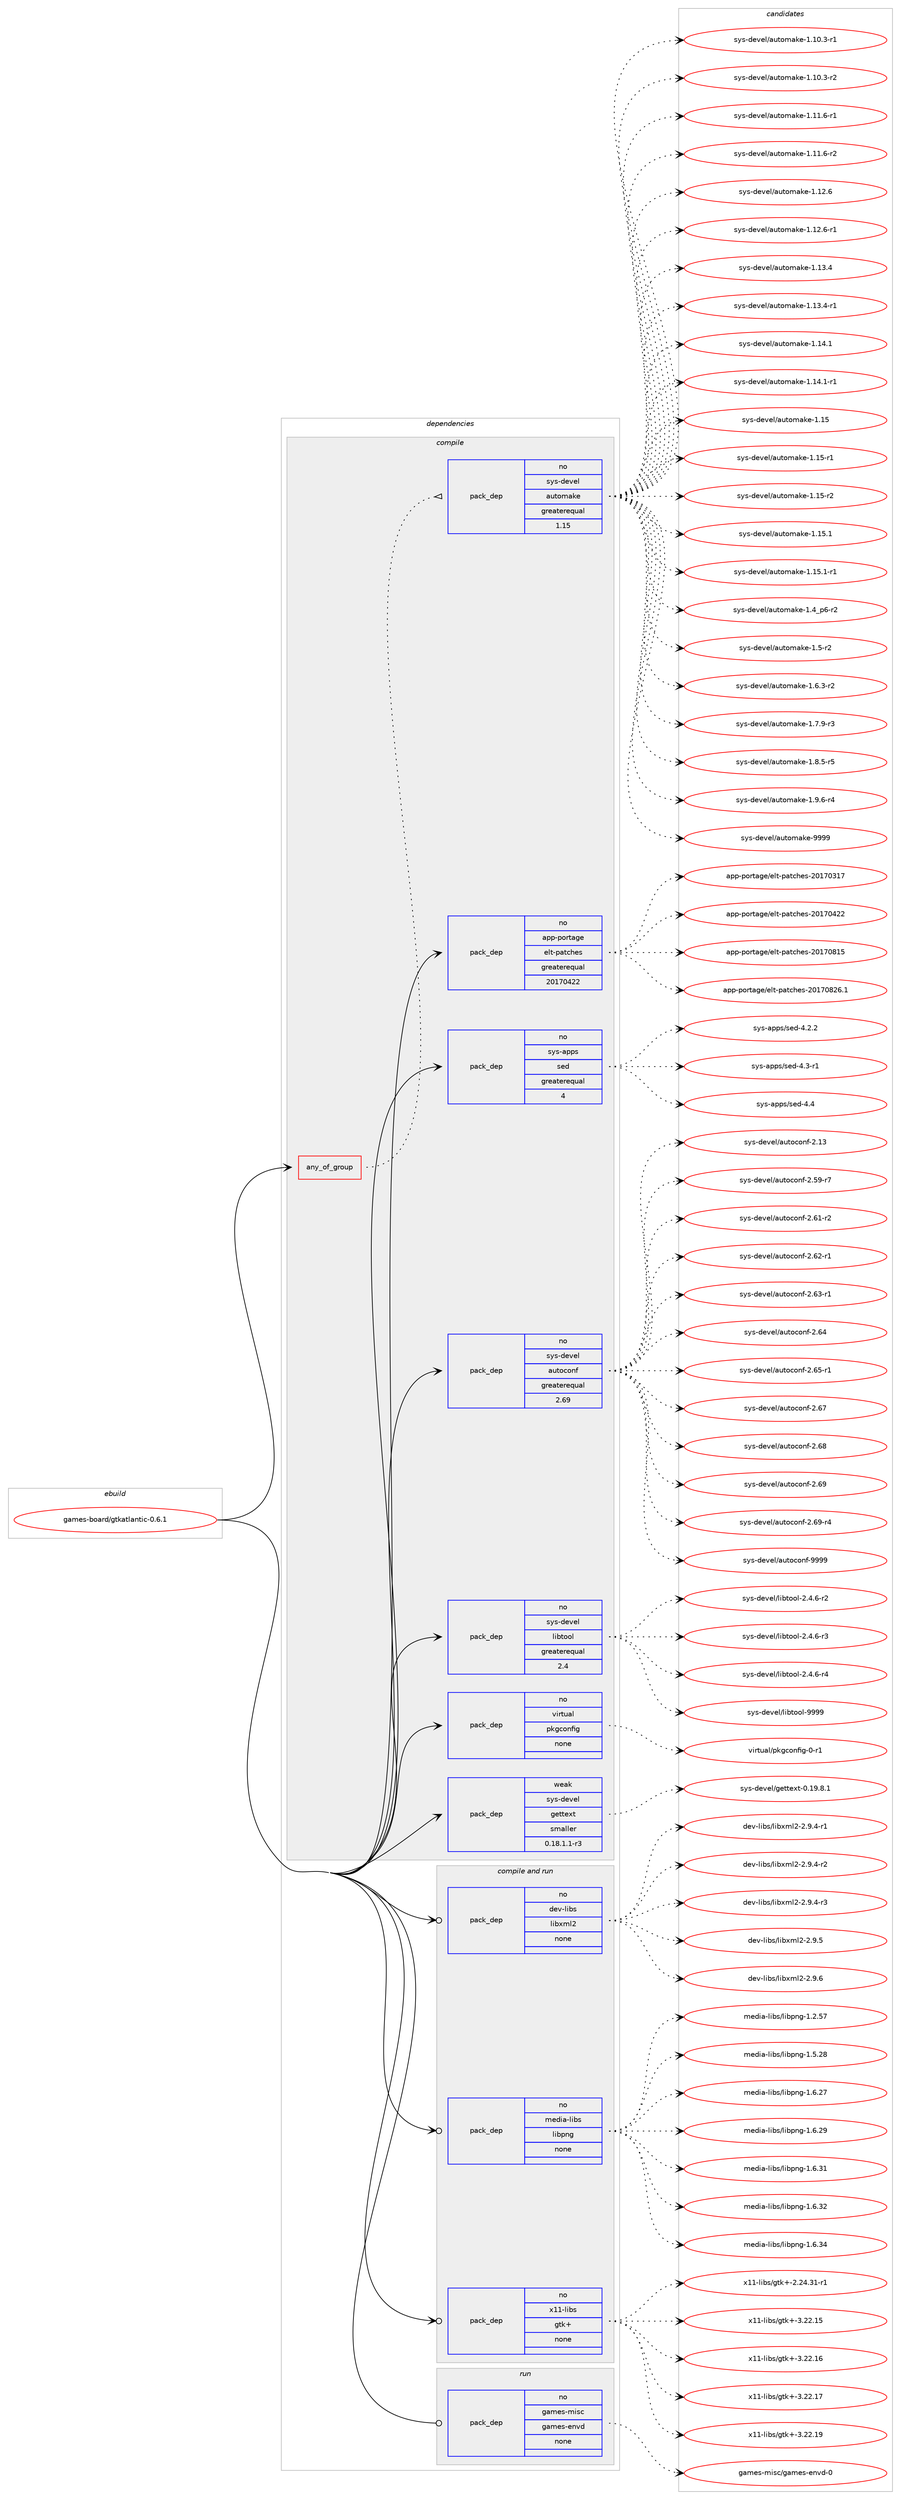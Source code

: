 digraph prolog {

# *************
# Graph options
# *************

newrank=true;
concentrate=true;
compound=true;
graph [rankdir=LR,fontname=Helvetica,fontsize=10,ranksep=1.5];#, ranksep=2.5, nodesep=0.2];
edge  [arrowhead=vee];
node  [fontname=Helvetica,fontsize=10];

# **********
# The ebuild
# **********

subgraph cluster_leftcol {
color=gray;
rank=same;
label=<<i>ebuild</i>>;
id [label="games-board/gtkatlantic-0.6.1", color=red, width=4, href="../games-board/gtkatlantic-0.6.1.svg"];
}

# ****************
# The dependencies
# ****************

subgraph cluster_midcol {
color=gray;
label=<<i>dependencies</i>>;
subgraph cluster_compile {
fillcolor="#eeeeee";
style=filled;
label=<<i>compile</i>>;
subgraph any4392 {
dependency295447 [label=<<TABLE BORDER="0" CELLBORDER="1" CELLSPACING="0" CELLPADDING="4"><TR><TD CELLPADDING="10">any_of_group</TD></TR></TABLE>>, shape=none, color=red];subgraph pack211216 {
dependency295448 [label=<<TABLE BORDER="0" CELLBORDER="1" CELLSPACING="0" CELLPADDING="4" WIDTH="220"><TR><TD ROWSPAN="6" CELLPADDING="30">pack_dep</TD></TR><TR><TD WIDTH="110">no</TD></TR><TR><TD>sys-devel</TD></TR><TR><TD>automake</TD></TR><TR><TD>greaterequal</TD></TR><TR><TD>1.15</TD></TR></TABLE>>, shape=none, color=blue];
}
dependency295447:e -> dependency295448:w [weight=20,style="dotted",arrowhead="oinv"];
}
id:e -> dependency295447:w [weight=20,style="solid",arrowhead="vee"];
subgraph pack211217 {
dependency295449 [label=<<TABLE BORDER="0" CELLBORDER="1" CELLSPACING="0" CELLPADDING="4" WIDTH="220"><TR><TD ROWSPAN="6" CELLPADDING="30">pack_dep</TD></TR><TR><TD WIDTH="110">no</TD></TR><TR><TD>app-portage</TD></TR><TR><TD>elt-patches</TD></TR><TR><TD>greaterequal</TD></TR><TR><TD>20170422</TD></TR></TABLE>>, shape=none, color=blue];
}
id:e -> dependency295449:w [weight=20,style="solid",arrowhead="vee"];
subgraph pack211218 {
dependency295450 [label=<<TABLE BORDER="0" CELLBORDER="1" CELLSPACING="0" CELLPADDING="4" WIDTH="220"><TR><TD ROWSPAN="6" CELLPADDING="30">pack_dep</TD></TR><TR><TD WIDTH="110">no</TD></TR><TR><TD>sys-apps</TD></TR><TR><TD>sed</TD></TR><TR><TD>greaterequal</TD></TR><TR><TD>4</TD></TR></TABLE>>, shape=none, color=blue];
}
id:e -> dependency295450:w [weight=20,style="solid",arrowhead="vee"];
subgraph pack211219 {
dependency295451 [label=<<TABLE BORDER="0" CELLBORDER="1" CELLSPACING="0" CELLPADDING="4" WIDTH="220"><TR><TD ROWSPAN="6" CELLPADDING="30">pack_dep</TD></TR><TR><TD WIDTH="110">no</TD></TR><TR><TD>sys-devel</TD></TR><TR><TD>autoconf</TD></TR><TR><TD>greaterequal</TD></TR><TR><TD>2.69</TD></TR></TABLE>>, shape=none, color=blue];
}
id:e -> dependency295451:w [weight=20,style="solid",arrowhead="vee"];
subgraph pack211220 {
dependency295452 [label=<<TABLE BORDER="0" CELLBORDER="1" CELLSPACING="0" CELLPADDING="4" WIDTH="220"><TR><TD ROWSPAN="6" CELLPADDING="30">pack_dep</TD></TR><TR><TD WIDTH="110">no</TD></TR><TR><TD>sys-devel</TD></TR><TR><TD>libtool</TD></TR><TR><TD>greaterequal</TD></TR><TR><TD>2.4</TD></TR></TABLE>>, shape=none, color=blue];
}
id:e -> dependency295452:w [weight=20,style="solid",arrowhead="vee"];
subgraph pack211221 {
dependency295453 [label=<<TABLE BORDER="0" CELLBORDER="1" CELLSPACING="0" CELLPADDING="4" WIDTH="220"><TR><TD ROWSPAN="6" CELLPADDING="30">pack_dep</TD></TR><TR><TD WIDTH="110">no</TD></TR><TR><TD>virtual</TD></TR><TR><TD>pkgconfig</TD></TR><TR><TD>none</TD></TR><TR><TD></TD></TR></TABLE>>, shape=none, color=blue];
}
id:e -> dependency295453:w [weight=20,style="solid",arrowhead="vee"];
subgraph pack211222 {
dependency295454 [label=<<TABLE BORDER="0" CELLBORDER="1" CELLSPACING="0" CELLPADDING="4" WIDTH="220"><TR><TD ROWSPAN="6" CELLPADDING="30">pack_dep</TD></TR><TR><TD WIDTH="110">weak</TD></TR><TR><TD>sys-devel</TD></TR><TR><TD>gettext</TD></TR><TR><TD>smaller</TD></TR><TR><TD>0.18.1.1-r3</TD></TR></TABLE>>, shape=none, color=blue];
}
id:e -> dependency295454:w [weight=20,style="solid",arrowhead="vee"];
}
subgraph cluster_compileandrun {
fillcolor="#eeeeee";
style=filled;
label=<<i>compile and run</i>>;
subgraph pack211223 {
dependency295455 [label=<<TABLE BORDER="0" CELLBORDER="1" CELLSPACING="0" CELLPADDING="4" WIDTH="220"><TR><TD ROWSPAN="6" CELLPADDING="30">pack_dep</TD></TR><TR><TD WIDTH="110">no</TD></TR><TR><TD>dev-libs</TD></TR><TR><TD>libxml2</TD></TR><TR><TD>none</TD></TR><TR><TD></TD></TR></TABLE>>, shape=none, color=blue];
}
id:e -> dependency295455:w [weight=20,style="solid",arrowhead="odotvee"];
subgraph pack211224 {
dependency295456 [label=<<TABLE BORDER="0" CELLBORDER="1" CELLSPACING="0" CELLPADDING="4" WIDTH="220"><TR><TD ROWSPAN="6" CELLPADDING="30">pack_dep</TD></TR><TR><TD WIDTH="110">no</TD></TR><TR><TD>media-libs</TD></TR><TR><TD>libpng</TD></TR><TR><TD>none</TD></TR><TR><TD></TD></TR></TABLE>>, shape=none, color=blue];
}
id:e -> dependency295456:w [weight=20,style="solid",arrowhead="odotvee"];
subgraph pack211225 {
dependency295457 [label=<<TABLE BORDER="0" CELLBORDER="1" CELLSPACING="0" CELLPADDING="4" WIDTH="220"><TR><TD ROWSPAN="6" CELLPADDING="30">pack_dep</TD></TR><TR><TD WIDTH="110">no</TD></TR><TR><TD>x11-libs</TD></TR><TR><TD>gtk+</TD></TR><TR><TD>none</TD></TR><TR><TD></TD></TR></TABLE>>, shape=none, color=blue];
}
id:e -> dependency295457:w [weight=20,style="solid",arrowhead="odotvee"];
}
subgraph cluster_run {
fillcolor="#eeeeee";
style=filled;
label=<<i>run</i>>;
subgraph pack211226 {
dependency295458 [label=<<TABLE BORDER="0" CELLBORDER="1" CELLSPACING="0" CELLPADDING="4" WIDTH="220"><TR><TD ROWSPAN="6" CELLPADDING="30">pack_dep</TD></TR><TR><TD WIDTH="110">no</TD></TR><TR><TD>games-misc</TD></TR><TR><TD>games-envd</TD></TR><TR><TD>none</TD></TR><TR><TD></TD></TR></TABLE>>, shape=none, color=blue];
}
id:e -> dependency295458:w [weight=20,style="solid",arrowhead="odot"];
}
}

# **************
# The candidates
# **************

subgraph cluster_choices {
rank=same;
color=gray;
label=<<i>candidates</i>>;

subgraph choice211216 {
color=black;
nodesep=1;
choice11512111545100101118101108479711711611110997107101454946494846514511449 [label="sys-devel/automake-1.10.3-r1", color=red, width=4,href="../sys-devel/automake-1.10.3-r1.svg"];
choice11512111545100101118101108479711711611110997107101454946494846514511450 [label="sys-devel/automake-1.10.3-r2", color=red, width=4,href="../sys-devel/automake-1.10.3-r2.svg"];
choice11512111545100101118101108479711711611110997107101454946494946544511449 [label="sys-devel/automake-1.11.6-r1", color=red, width=4,href="../sys-devel/automake-1.11.6-r1.svg"];
choice11512111545100101118101108479711711611110997107101454946494946544511450 [label="sys-devel/automake-1.11.6-r2", color=red, width=4,href="../sys-devel/automake-1.11.6-r2.svg"];
choice1151211154510010111810110847971171161111099710710145494649504654 [label="sys-devel/automake-1.12.6", color=red, width=4,href="../sys-devel/automake-1.12.6.svg"];
choice11512111545100101118101108479711711611110997107101454946495046544511449 [label="sys-devel/automake-1.12.6-r1", color=red, width=4,href="../sys-devel/automake-1.12.6-r1.svg"];
choice1151211154510010111810110847971171161111099710710145494649514652 [label="sys-devel/automake-1.13.4", color=red, width=4,href="../sys-devel/automake-1.13.4.svg"];
choice11512111545100101118101108479711711611110997107101454946495146524511449 [label="sys-devel/automake-1.13.4-r1", color=red, width=4,href="../sys-devel/automake-1.13.4-r1.svg"];
choice1151211154510010111810110847971171161111099710710145494649524649 [label="sys-devel/automake-1.14.1", color=red, width=4,href="../sys-devel/automake-1.14.1.svg"];
choice11512111545100101118101108479711711611110997107101454946495246494511449 [label="sys-devel/automake-1.14.1-r1", color=red, width=4,href="../sys-devel/automake-1.14.1-r1.svg"];
choice115121115451001011181011084797117116111109971071014549464953 [label="sys-devel/automake-1.15", color=red, width=4,href="../sys-devel/automake-1.15.svg"];
choice1151211154510010111810110847971171161111099710710145494649534511449 [label="sys-devel/automake-1.15-r1", color=red, width=4,href="../sys-devel/automake-1.15-r1.svg"];
choice1151211154510010111810110847971171161111099710710145494649534511450 [label="sys-devel/automake-1.15-r2", color=red, width=4,href="../sys-devel/automake-1.15-r2.svg"];
choice1151211154510010111810110847971171161111099710710145494649534649 [label="sys-devel/automake-1.15.1", color=red, width=4,href="../sys-devel/automake-1.15.1.svg"];
choice11512111545100101118101108479711711611110997107101454946495346494511449 [label="sys-devel/automake-1.15.1-r1", color=red, width=4,href="../sys-devel/automake-1.15.1-r1.svg"];
choice115121115451001011181011084797117116111109971071014549465295112544511450 [label="sys-devel/automake-1.4_p6-r2", color=red, width=4,href="../sys-devel/automake-1.4_p6-r2.svg"];
choice11512111545100101118101108479711711611110997107101454946534511450 [label="sys-devel/automake-1.5-r2", color=red, width=4,href="../sys-devel/automake-1.5-r2.svg"];
choice115121115451001011181011084797117116111109971071014549465446514511450 [label="sys-devel/automake-1.6.3-r2", color=red, width=4,href="../sys-devel/automake-1.6.3-r2.svg"];
choice115121115451001011181011084797117116111109971071014549465546574511451 [label="sys-devel/automake-1.7.9-r3", color=red, width=4,href="../sys-devel/automake-1.7.9-r3.svg"];
choice115121115451001011181011084797117116111109971071014549465646534511453 [label="sys-devel/automake-1.8.5-r5", color=red, width=4,href="../sys-devel/automake-1.8.5-r5.svg"];
choice115121115451001011181011084797117116111109971071014549465746544511452 [label="sys-devel/automake-1.9.6-r4", color=red, width=4,href="../sys-devel/automake-1.9.6-r4.svg"];
choice115121115451001011181011084797117116111109971071014557575757 [label="sys-devel/automake-9999", color=red, width=4,href="../sys-devel/automake-9999.svg"];
dependency295448:e -> choice11512111545100101118101108479711711611110997107101454946494846514511449:w [style=dotted,weight="100"];
dependency295448:e -> choice11512111545100101118101108479711711611110997107101454946494846514511450:w [style=dotted,weight="100"];
dependency295448:e -> choice11512111545100101118101108479711711611110997107101454946494946544511449:w [style=dotted,weight="100"];
dependency295448:e -> choice11512111545100101118101108479711711611110997107101454946494946544511450:w [style=dotted,weight="100"];
dependency295448:e -> choice1151211154510010111810110847971171161111099710710145494649504654:w [style=dotted,weight="100"];
dependency295448:e -> choice11512111545100101118101108479711711611110997107101454946495046544511449:w [style=dotted,weight="100"];
dependency295448:e -> choice1151211154510010111810110847971171161111099710710145494649514652:w [style=dotted,weight="100"];
dependency295448:e -> choice11512111545100101118101108479711711611110997107101454946495146524511449:w [style=dotted,weight="100"];
dependency295448:e -> choice1151211154510010111810110847971171161111099710710145494649524649:w [style=dotted,weight="100"];
dependency295448:e -> choice11512111545100101118101108479711711611110997107101454946495246494511449:w [style=dotted,weight="100"];
dependency295448:e -> choice115121115451001011181011084797117116111109971071014549464953:w [style=dotted,weight="100"];
dependency295448:e -> choice1151211154510010111810110847971171161111099710710145494649534511449:w [style=dotted,weight="100"];
dependency295448:e -> choice1151211154510010111810110847971171161111099710710145494649534511450:w [style=dotted,weight="100"];
dependency295448:e -> choice1151211154510010111810110847971171161111099710710145494649534649:w [style=dotted,weight="100"];
dependency295448:e -> choice11512111545100101118101108479711711611110997107101454946495346494511449:w [style=dotted,weight="100"];
dependency295448:e -> choice115121115451001011181011084797117116111109971071014549465295112544511450:w [style=dotted,weight="100"];
dependency295448:e -> choice11512111545100101118101108479711711611110997107101454946534511450:w [style=dotted,weight="100"];
dependency295448:e -> choice115121115451001011181011084797117116111109971071014549465446514511450:w [style=dotted,weight="100"];
dependency295448:e -> choice115121115451001011181011084797117116111109971071014549465546574511451:w [style=dotted,weight="100"];
dependency295448:e -> choice115121115451001011181011084797117116111109971071014549465646534511453:w [style=dotted,weight="100"];
dependency295448:e -> choice115121115451001011181011084797117116111109971071014549465746544511452:w [style=dotted,weight="100"];
dependency295448:e -> choice115121115451001011181011084797117116111109971071014557575757:w [style=dotted,weight="100"];
}
subgraph choice211217 {
color=black;
nodesep=1;
choice97112112451121111141169710310147101108116451129711699104101115455048495548514955 [label="app-portage/elt-patches-20170317", color=red, width=4,href="../app-portage/elt-patches-20170317.svg"];
choice97112112451121111141169710310147101108116451129711699104101115455048495548525050 [label="app-portage/elt-patches-20170422", color=red, width=4,href="../app-portage/elt-patches-20170422.svg"];
choice97112112451121111141169710310147101108116451129711699104101115455048495548564953 [label="app-portage/elt-patches-20170815", color=red, width=4,href="../app-portage/elt-patches-20170815.svg"];
choice971121124511211111411697103101471011081164511297116991041011154550484955485650544649 [label="app-portage/elt-patches-20170826.1", color=red, width=4,href="../app-portage/elt-patches-20170826.1.svg"];
dependency295449:e -> choice97112112451121111141169710310147101108116451129711699104101115455048495548514955:w [style=dotted,weight="100"];
dependency295449:e -> choice97112112451121111141169710310147101108116451129711699104101115455048495548525050:w [style=dotted,weight="100"];
dependency295449:e -> choice97112112451121111141169710310147101108116451129711699104101115455048495548564953:w [style=dotted,weight="100"];
dependency295449:e -> choice971121124511211111411697103101471011081164511297116991041011154550484955485650544649:w [style=dotted,weight="100"];
}
subgraph choice211218 {
color=black;
nodesep=1;
choice115121115459711211211547115101100455246504650 [label="sys-apps/sed-4.2.2", color=red, width=4,href="../sys-apps/sed-4.2.2.svg"];
choice115121115459711211211547115101100455246514511449 [label="sys-apps/sed-4.3-r1", color=red, width=4,href="../sys-apps/sed-4.3-r1.svg"];
choice11512111545971121121154711510110045524652 [label="sys-apps/sed-4.4", color=red, width=4,href="../sys-apps/sed-4.4.svg"];
dependency295450:e -> choice115121115459711211211547115101100455246504650:w [style=dotted,weight="100"];
dependency295450:e -> choice115121115459711211211547115101100455246514511449:w [style=dotted,weight="100"];
dependency295450:e -> choice11512111545971121121154711510110045524652:w [style=dotted,weight="100"];
}
subgraph choice211219 {
color=black;
nodesep=1;
choice115121115451001011181011084797117116111991111101024550464951 [label="sys-devel/autoconf-2.13", color=red, width=4,href="../sys-devel/autoconf-2.13.svg"];
choice1151211154510010111810110847971171161119911111010245504653574511455 [label="sys-devel/autoconf-2.59-r7", color=red, width=4,href="../sys-devel/autoconf-2.59-r7.svg"];
choice1151211154510010111810110847971171161119911111010245504654494511450 [label="sys-devel/autoconf-2.61-r2", color=red, width=4,href="../sys-devel/autoconf-2.61-r2.svg"];
choice1151211154510010111810110847971171161119911111010245504654504511449 [label="sys-devel/autoconf-2.62-r1", color=red, width=4,href="../sys-devel/autoconf-2.62-r1.svg"];
choice1151211154510010111810110847971171161119911111010245504654514511449 [label="sys-devel/autoconf-2.63-r1", color=red, width=4,href="../sys-devel/autoconf-2.63-r1.svg"];
choice115121115451001011181011084797117116111991111101024550465452 [label="sys-devel/autoconf-2.64", color=red, width=4,href="../sys-devel/autoconf-2.64.svg"];
choice1151211154510010111810110847971171161119911111010245504654534511449 [label="sys-devel/autoconf-2.65-r1", color=red, width=4,href="../sys-devel/autoconf-2.65-r1.svg"];
choice115121115451001011181011084797117116111991111101024550465455 [label="sys-devel/autoconf-2.67", color=red, width=4,href="../sys-devel/autoconf-2.67.svg"];
choice115121115451001011181011084797117116111991111101024550465456 [label="sys-devel/autoconf-2.68", color=red, width=4,href="../sys-devel/autoconf-2.68.svg"];
choice115121115451001011181011084797117116111991111101024550465457 [label="sys-devel/autoconf-2.69", color=red, width=4,href="../sys-devel/autoconf-2.69.svg"];
choice1151211154510010111810110847971171161119911111010245504654574511452 [label="sys-devel/autoconf-2.69-r4", color=red, width=4,href="../sys-devel/autoconf-2.69-r4.svg"];
choice115121115451001011181011084797117116111991111101024557575757 [label="sys-devel/autoconf-9999", color=red, width=4,href="../sys-devel/autoconf-9999.svg"];
dependency295451:e -> choice115121115451001011181011084797117116111991111101024550464951:w [style=dotted,weight="100"];
dependency295451:e -> choice1151211154510010111810110847971171161119911111010245504653574511455:w [style=dotted,weight="100"];
dependency295451:e -> choice1151211154510010111810110847971171161119911111010245504654494511450:w [style=dotted,weight="100"];
dependency295451:e -> choice1151211154510010111810110847971171161119911111010245504654504511449:w [style=dotted,weight="100"];
dependency295451:e -> choice1151211154510010111810110847971171161119911111010245504654514511449:w [style=dotted,weight="100"];
dependency295451:e -> choice115121115451001011181011084797117116111991111101024550465452:w [style=dotted,weight="100"];
dependency295451:e -> choice1151211154510010111810110847971171161119911111010245504654534511449:w [style=dotted,weight="100"];
dependency295451:e -> choice115121115451001011181011084797117116111991111101024550465455:w [style=dotted,weight="100"];
dependency295451:e -> choice115121115451001011181011084797117116111991111101024550465456:w [style=dotted,weight="100"];
dependency295451:e -> choice115121115451001011181011084797117116111991111101024550465457:w [style=dotted,weight="100"];
dependency295451:e -> choice1151211154510010111810110847971171161119911111010245504654574511452:w [style=dotted,weight="100"];
dependency295451:e -> choice115121115451001011181011084797117116111991111101024557575757:w [style=dotted,weight="100"];
}
subgraph choice211220 {
color=black;
nodesep=1;
choice1151211154510010111810110847108105981161111111084550465246544511450 [label="sys-devel/libtool-2.4.6-r2", color=red, width=4,href="../sys-devel/libtool-2.4.6-r2.svg"];
choice1151211154510010111810110847108105981161111111084550465246544511451 [label="sys-devel/libtool-2.4.6-r3", color=red, width=4,href="../sys-devel/libtool-2.4.6-r3.svg"];
choice1151211154510010111810110847108105981161111111084550465246544511452 [label="sys-devel/libtool-2.4.6-r4", color=red, width=4,href="../sys-devel/libtool-2.4.6-r4.svg"];
choice1151211154510010111810110847108105981161111111084557575757 [label="sys-devel/libtool-9999", color=red, width=4,href="../sys-devel/libtool-9999.svg"];
dependency295452:e -> choice1151211154510010111810110847108105981161111111084550465246544511450:w [style=dotted,weight="100"];
dependency295452:e -> choice1151211154510010111810110847108105981161111111084550465246544511451:w [style=dotted,weight="100"];
dependency295452:e -> choice1151211154510010111810110847108105981161111111084550465246544511452:w [style=dotted,weight="100"];
dependency295452:e -> choice1151211154510010111810110847108105981161111111084557575757:w [style=dotted,weight="100"];
}
subgraph choice211221 {
color=black;
nodesep=1;
choice11810511411611797108471121071039911111010210510345484511449 [label="virtual/pkgconfig-0-r1", color=red, width=4,href="../virtual/pkgconfig-0-r1.svg"];
dependency295453:e -> choice11810511411611797108471121071039911111010210510345484511449:w [style=dotted,weight="100"];
}
subgraph choice211222 {
color=black;
nodesep=1;
choice1151211154510010111810110847103101116116101120116454846495746564649 [label="sys-devel/gettext-0.19.8.1", color=red, width=4,href="../sys-devel/gettext-0.19.8.1.svg"];
dependency295454:e -> choice1151211154510010111810110847103101116116101120116454846495746564649:w [style=dotted,weight="100"];
}
subgraph choice211223 {
color=black;
nodesep=1;
choice10010111845108105981154710810598120109108504550465746524511449 [label="dev-libs/libxml2-2.9.4-r1", color=red, width=4,href="../dev-libs/libxml2-2.9.4-r1.svg"];
choice10010111845108105981154710810598120109108504550465746524511450 [label="dev-libs/libxml2-2.9.4-r2", color=red, width=4,href="../dev-libs/libxml2-2.9.4-r2.svg"];
choice10010111845108105981154710810598120109108504550465746524511451 [label="dev-libs/libxml2-2.9.4-r3", color=red, width=4,href="../dev-libs/libxml2-2.9.4-r3.svg"];
choice1001011184510810598115471081059812010910850455046574653 [label="dev-libs/libxml2-2.9.5", color=red, width=4,href="../dev-libs/libxml2-2.9.5.svg"];
choice1001011184510810598115471081059812010910850455046574654 [label="dev-libs/libxml2-2.9.6", color=red, width=4,href="../dev-libs/libxml2-2.9.6.svg"];
dependency295455:e -> choice10010111845108105981154710810598120109108504550465746524511449:w [style=dotted,weight="100"];
dependency295455:e -> choice10010111845108105981154710810598120109108504550465746524511450:w [style=dotted,weight="100"];
dependency295455:e -> choice10010111845108105981154710810598120109108504550465746524511451:w [style=dotted,weight="100"];
dependency295455:e -> choice1001011184510810598115471081059812010910850455046574653:w [style=dotted,weight="100"];
dependency295455:e -> choice1001011184510810598115471081059812010910850455046574654:w [style=dotted,weight="100"];
}
subgraph choice211224 {
color=black;
nodesep=1;
choice109101100105974510810598115471081059811211010345494650465355 [label="media-libs/libpng-1.2.57", color=red, width=4,href="../media-libs/libpng-1.2.57.svg"];
choice109101100105974510810598115471081059811211010345494653465056 [label="media-libs/libpng-1.5.28", color=red, width=4,href="../media-libs/libpng-1.5.28.svg"];
choice109101100105974510810598115471081059811211010345494654465055 [label="media-libs/libpng-1.6.27", color=red, width=4,href="../media-libs/libpng-1.6.27.svg"];
choice109101100105974510810598115471081059811211010345494654465057 [label="media-libs/libpng-1.6.29", color=red, width=4,href="../media-libs/libpng-1.6.29.svg"];
choice109101100105974510810598115471081059811211010345494654465149 [label="media-libs/libpng-1.6.31", color=red, width=4,href="../media-libs/libpng-1.6.31.svg"];
choice109101100105974510810598115471081059811211010345494654465150 [label="media-libs/libpng-1.6.32", color=red, width=4,href="../media-libs/libpng-1.6.32.svg"];
choice109101100105974510810598115471081059811211010345494654465152 [label="media-libs/libpng-1.6.34", color=red, width=4,href="../media-libs/libpng-1.6.34.svg"];
dependency295456:e -> choice109101100105974510810598115471081059811211010345494650465355:w [style=dotted,weight="100"];
dependency295456:e -> choice109101100105974510810598115471081059811211010345494653465056:w [style=dotted,weight="100"];
dependency295456:e -> choice109101100105974510810598115471081059811211010345494654465055:w [style=dotted,weight="100"];
dependency295456:e -> choice109101100105974510810598115471081059811211010345494654465057:w [style=dotted,weight="100"];
dependency295456:e -> choice109101100105974510810598115471081059811211010345494654465149:w [style=dotted,weight="100"];
dependency295456:e -> choice109101100105974510810598115471081059811211010345494654465150:w [style=dotted,weight="100"];
dependency295456:e -> choice109101100105974510810598115471081059811211010345494654465152:w [style=dotted,weight="100"];
}
subgraph choice211225 {
color=black;
nodesep=1;
choice12049494510810598115471031161074345504650524651494511449 [label="x11-libs/gtk+-2.24.31-r1", color=red, width=4,href="../x11-libs/gtk+-2.24.31-r1.svg"];
choice1204949451081059811547103116107434551465050464953 [label="x11-libs/gtk+-3.22.15", color=red, width=4,href="../x11-libs/gtk+-3.22.15.svg"];
choice1204949451081059811547103116107434551465050464954 [label="x11-libs/gtk+-3.22.16", color=red, width=4,href="../x11-libs/gtk+-3.22.16.svg"];
choice1204949451081059811547103116107434551465050464955 [label="x11-libs/gtk+-3.22.17", color=red, width=4,href="../x11-libs/gtk+-3.22.17.svg"];
choice1204949451081059811547103116107434551465050464957 [label="x11-libs/gtk+-3.22.19", color=red, width=4,href="../x11-libs/gtk+-3.22.19.svg"];
dependency295457:e -> choice12049494510810598115471031161074345504650524651494511449:w [style=dotted,weight="100"];
dependency295457:e -> choice1204949451081059811547103116107434551465050464953:w [style=dotted,weight="100"];
dependency295457:e -> choice1204949451081059811547103116107434551465050464954:w [style=dotted,weight="100"];
dependency295457:e -> choice1204949451081059811547103116107434551465050464955:w [style=dotted,weight="100"];
dependency295457:e -> choice1204949451081059811547103116107434551465050464957:w [style=dotted,weight="100"];
}
subgraph choice211226 {
color=black;
nodesep=1;
choice1039710910111545109105115994710397109101115451011101181004548 [label="games-misc/games-envd-0", color=red, width=4,href="../games-misc/games-envd-0.svg"];
dependency295458:e -> choice1039710910111545109105115994710397109101115451011101181004548:w [style=dotted,weight="100"];
}
}

}
